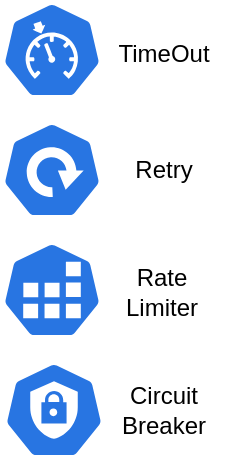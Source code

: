 <mxfile version="24.7.17">
  <diagram id="yJDVZoB8IVWLHrd_yoA7" name="Обозначения паттернов отказоустойчивости">
    <mxGraphModel dx="1877" dy="621" grid="1" gridSize="10" guides="1" tooltips="1" connect="1" arrows="1" fold="1" page="1" pageScale="1" pageWidth="827" pageHeight="1169" math="0" shadow="0">
      <root>
        <mxCell id="0" />
        <mxCell id="1" parent="0" />
        <mxCell id="Ckkx7UpKk6Ekl3wL3qTT-1" value="" style="aspect=fixed;sketch=0;html=1;dashed=0;whitespace=wrap;verticalLabelPosition=bottom;verticalAlign=top;fillColor=#2875E2;strokeColor=#ffffff;points=[[0.005,0.63,0],[0.1,0.2,0],[0.9,0.2,0],[0.5,0,0],[0.995,0.63,0],[0.72,0.99,0],[0.5,1,0],[0.28,0.99,0]];shape=mxgraph.kubernetes.icon2;prIcon=deploy" parent="1" vertex="1">
          <mxGeometry x="-720" y="160" width="50" height="48" as="geometry" />
        </mxCell>
        <mxCell id="Ckkx7UpKk6Ekl3wL3qTT-2" value="" style="aspect=fixed;sketch=0;html=1;dashed=0;whitespace=wrap;verticalLabelPosition=bottom;verticalAlign=top;fillColor=#2875E2;strokeColor=#ffffff;points=[[0.005,0.63,0],[0.1,0.2,0],[0.9,0.2,0],[0.5,0,0],[0.995,0.63,0],[0.72,0.99,0],[0.5,1,0],[0.28,0.99,0]];shape=mxgraph.kubernetes.icon2;prIcon=quota" parent="1" vertex="1">
          <mxGeometry x="-720" y="100" width="50" height="48" as="geometry" />
        </mxCell>
        <mxCell id="Ckkx7UpKk6Ekl3wL3qTT-3" value="" style="aspect=fixed;sketch=0;html=1;dashed=0;whitespace=wrap;verticalLabelPosition=bottom;verticalAlign=top;fillColor=#2875E2;strokeColor=#ffffff;points=[[0.005,0.63,0],[0.1,0.2,0],[0.9,0.2,0],[0.5,0,0],[0.995,0.63,0],[0.72,0.99,0],[0.5,1,0],[0.28,0.99,0]];shape=mxgraph.kubernetes.icon2;prIcon=job" parent="1" vertex="1">
          <mxGeometry x="-720" y="220" width="50" height="48" as="geometry" />
        </mxCell>
        <mxCell id="Ckkx7UpKk6Ekl3wL3qTT-4" value="" style="aspect=fixed;sketch=0;html=1;dashed=0;whitespace=wrap;verticalLabelPosition=bottom;verticalAlign=top;fillColor=#2875E2;strokeColor=#ffffff;points=[[0.005,0.63,0],[0.1,0.2,0],[0.9,0.2,0],[0.5,0,0],[0.995,0.63,0],[0.72,0.99,0],[0.5,1,0],[0.28,0.99,0]];shape=mxgraph.kubernetes.icon2;prIcon=c_role" parent="1" vertex="1">
          <mxGeometry x="-719" y="280" width="50" height="48" as="geometry" />
        </mxCell>
        <mxCell id="Ckkx7UpKk6Ekl3wL3qTT-5" value="TimeOut" style="text;html=1;align=center;verticalAlign=middle;whiteSpace=wrap;rounded=0;" parent="1" vertex="1">
          <mxGeometry x="-669" y="111" width="60" height="30" as="geometry" />
        </mxCell>
        <mxCell id="Ckkx7UpKk6Ekl3wL3qTT-6" value="Retry" style="text;html=1;align=center;verticalAlign=middle;whiteSpace=wrap;rounded=0;" parent="1" vertex="1">
          <mxGeometry x="-669" y="169" width="60" height="30" as="geometry" />
        </mxCell>
        <mxCell id="Ckkx7UpKk6Ekl3wL3qTT-7" value="Rate Limiter" style="text;html=1;align=center;verticalAlign=middle;whiteSpace=wrap;rounded=0;" parent="1" vertex="1">
          <mxGeometry x="-670" y="230" width="60" height="30" as="geometry" />
        </mxCell>
        <mxCell id="Ckkx7UpKk6Ekl3wL3qTT-8" value="Circuit Breaker" style="text;html=1;align=center;verticalAlign=middle;whiteSpace=wrap;rounded=0;" parent="1" vertex="1">
          <mxGeometry x="-669" y="289" width="60" height="30" as="geometry" />
        </mxCell>
      </root>
    </mxGraphModel>
  </diagram>
</mxfile>
